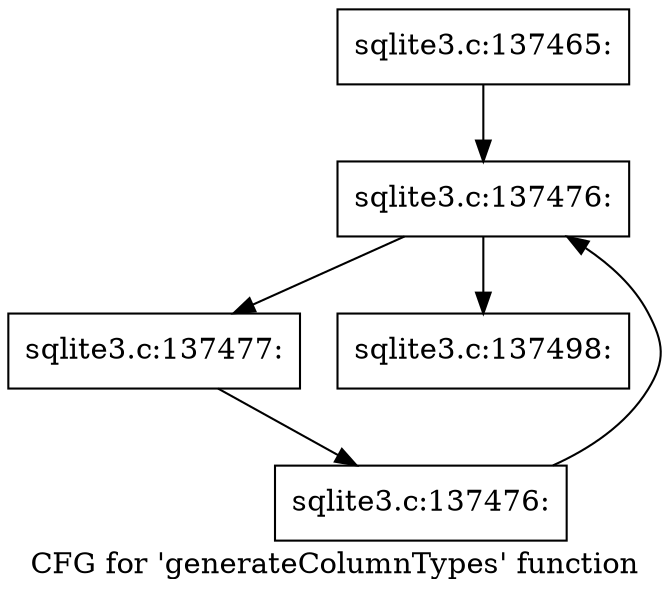 digraph "CFG for 'generateColumnTypes' function" {
	label="CFG for 'generateColumnTypes' function";

	Node0x55c0f932db70 [shape=record,label="{sqlite3.c:137465:}"];
	Node0x55c0f932db70 -> Node0x55c0f9331700;
	Node0x55c0f9331700 [shape=record,label="{sqlite3.c:137476:}"];
	Node0x55c0f9331700 -> Node0x55c0f9331920;
	Node0x55c0f9331700 -> Node0x55c0f9331550;
	Node0x55c0f9331920 [shape=record,label="{sqlite3.c:137477:}"];
	Node0x55c0f9331920 -> Node0x55c0f9331890;
	Node0x55c0f9331890 [shape=record,label="{sqlite3.c:137476:}"];
	Node0x55c0f9331890 -> Node0x55c0f9331700;
	Node0x55c0f9331550 [shape=record,label="{sqlite3.c:137498:}"];
}
